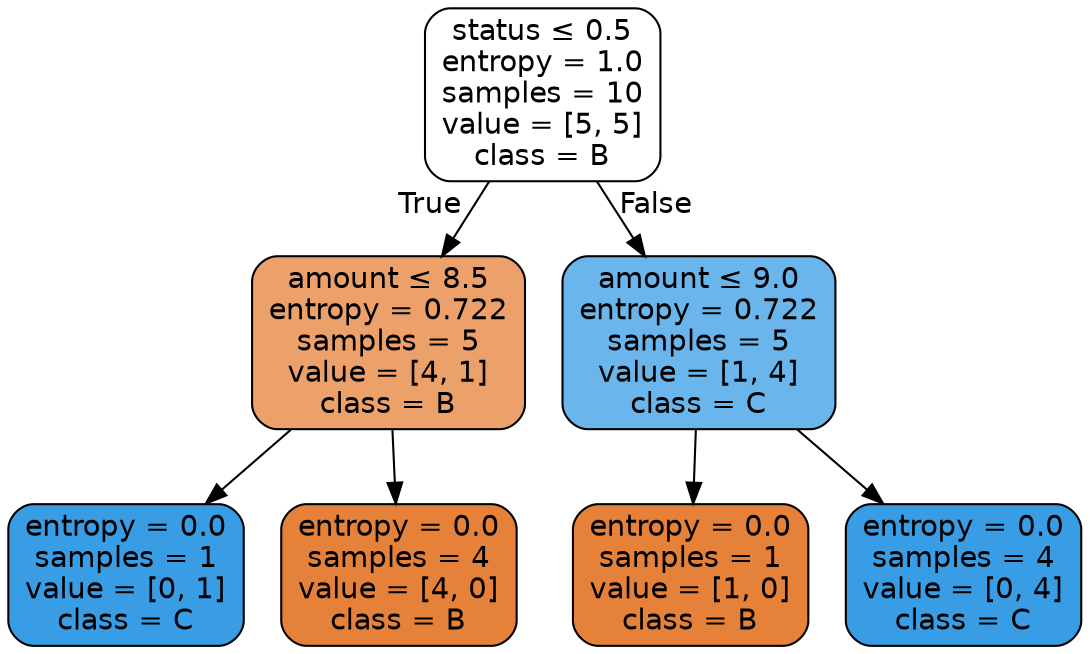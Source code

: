 digraph Tree {
node [shape=box, style="filled, rounded", color="black", fontname=helvetica] ;
edge [fontname=helvetica] ;
0 [label=<status &le; 0.5<br/>entropy = 1.0<br/>samples = 10<br/>value = [5, 5]<br/>class = B>, fillcolor="#e5813900"] ;
1 [label=<amount &le; 8.5<br/>entropy = 0.722<br/>samples = 5<br/>value = [4, 1]<br/>class = B>, fillcolor="#e58139bf"] ;
0 -> 1 [labeldistance=2.5, labelangle=45, headlabel="True"] ;
2 [label=<entropy = 0.0<br/>samples = 1<br/>value = [0, 1]<br/>class = C>, fillcolor="#399de5ff"] ;
1 -> 2 ;
3 [label=<entropy = 0.0<br/>samples = 4<br/>value = [4, 0]<br/>class = B>, fillcolor="#e58139ff"] ;
1 -> 3 ;
4 [label=<amount &le; 9.0<br/>entropy = 0.722<br/>samples = 5<br/>value = [1, 4]<br/>class = C>, fillcolor="#399de5bf"] ;
0 -> 4 [labeldistance=2.5, labelangle=-45, headlabel="False"] ;
5 [label=<entropy = 0.0<br/>samples = 1<br/>value = [1, 0]<br/>class = B>, fillcolor="#e58139ff"] ;
4 -> 5 ;
6 [label=<entropy = 0.0<br/>samples = 4<br/>value = [0, 4]<br/>class = C>, fillcolor="#399de5ff"] ;
4 -> 6 ;
}